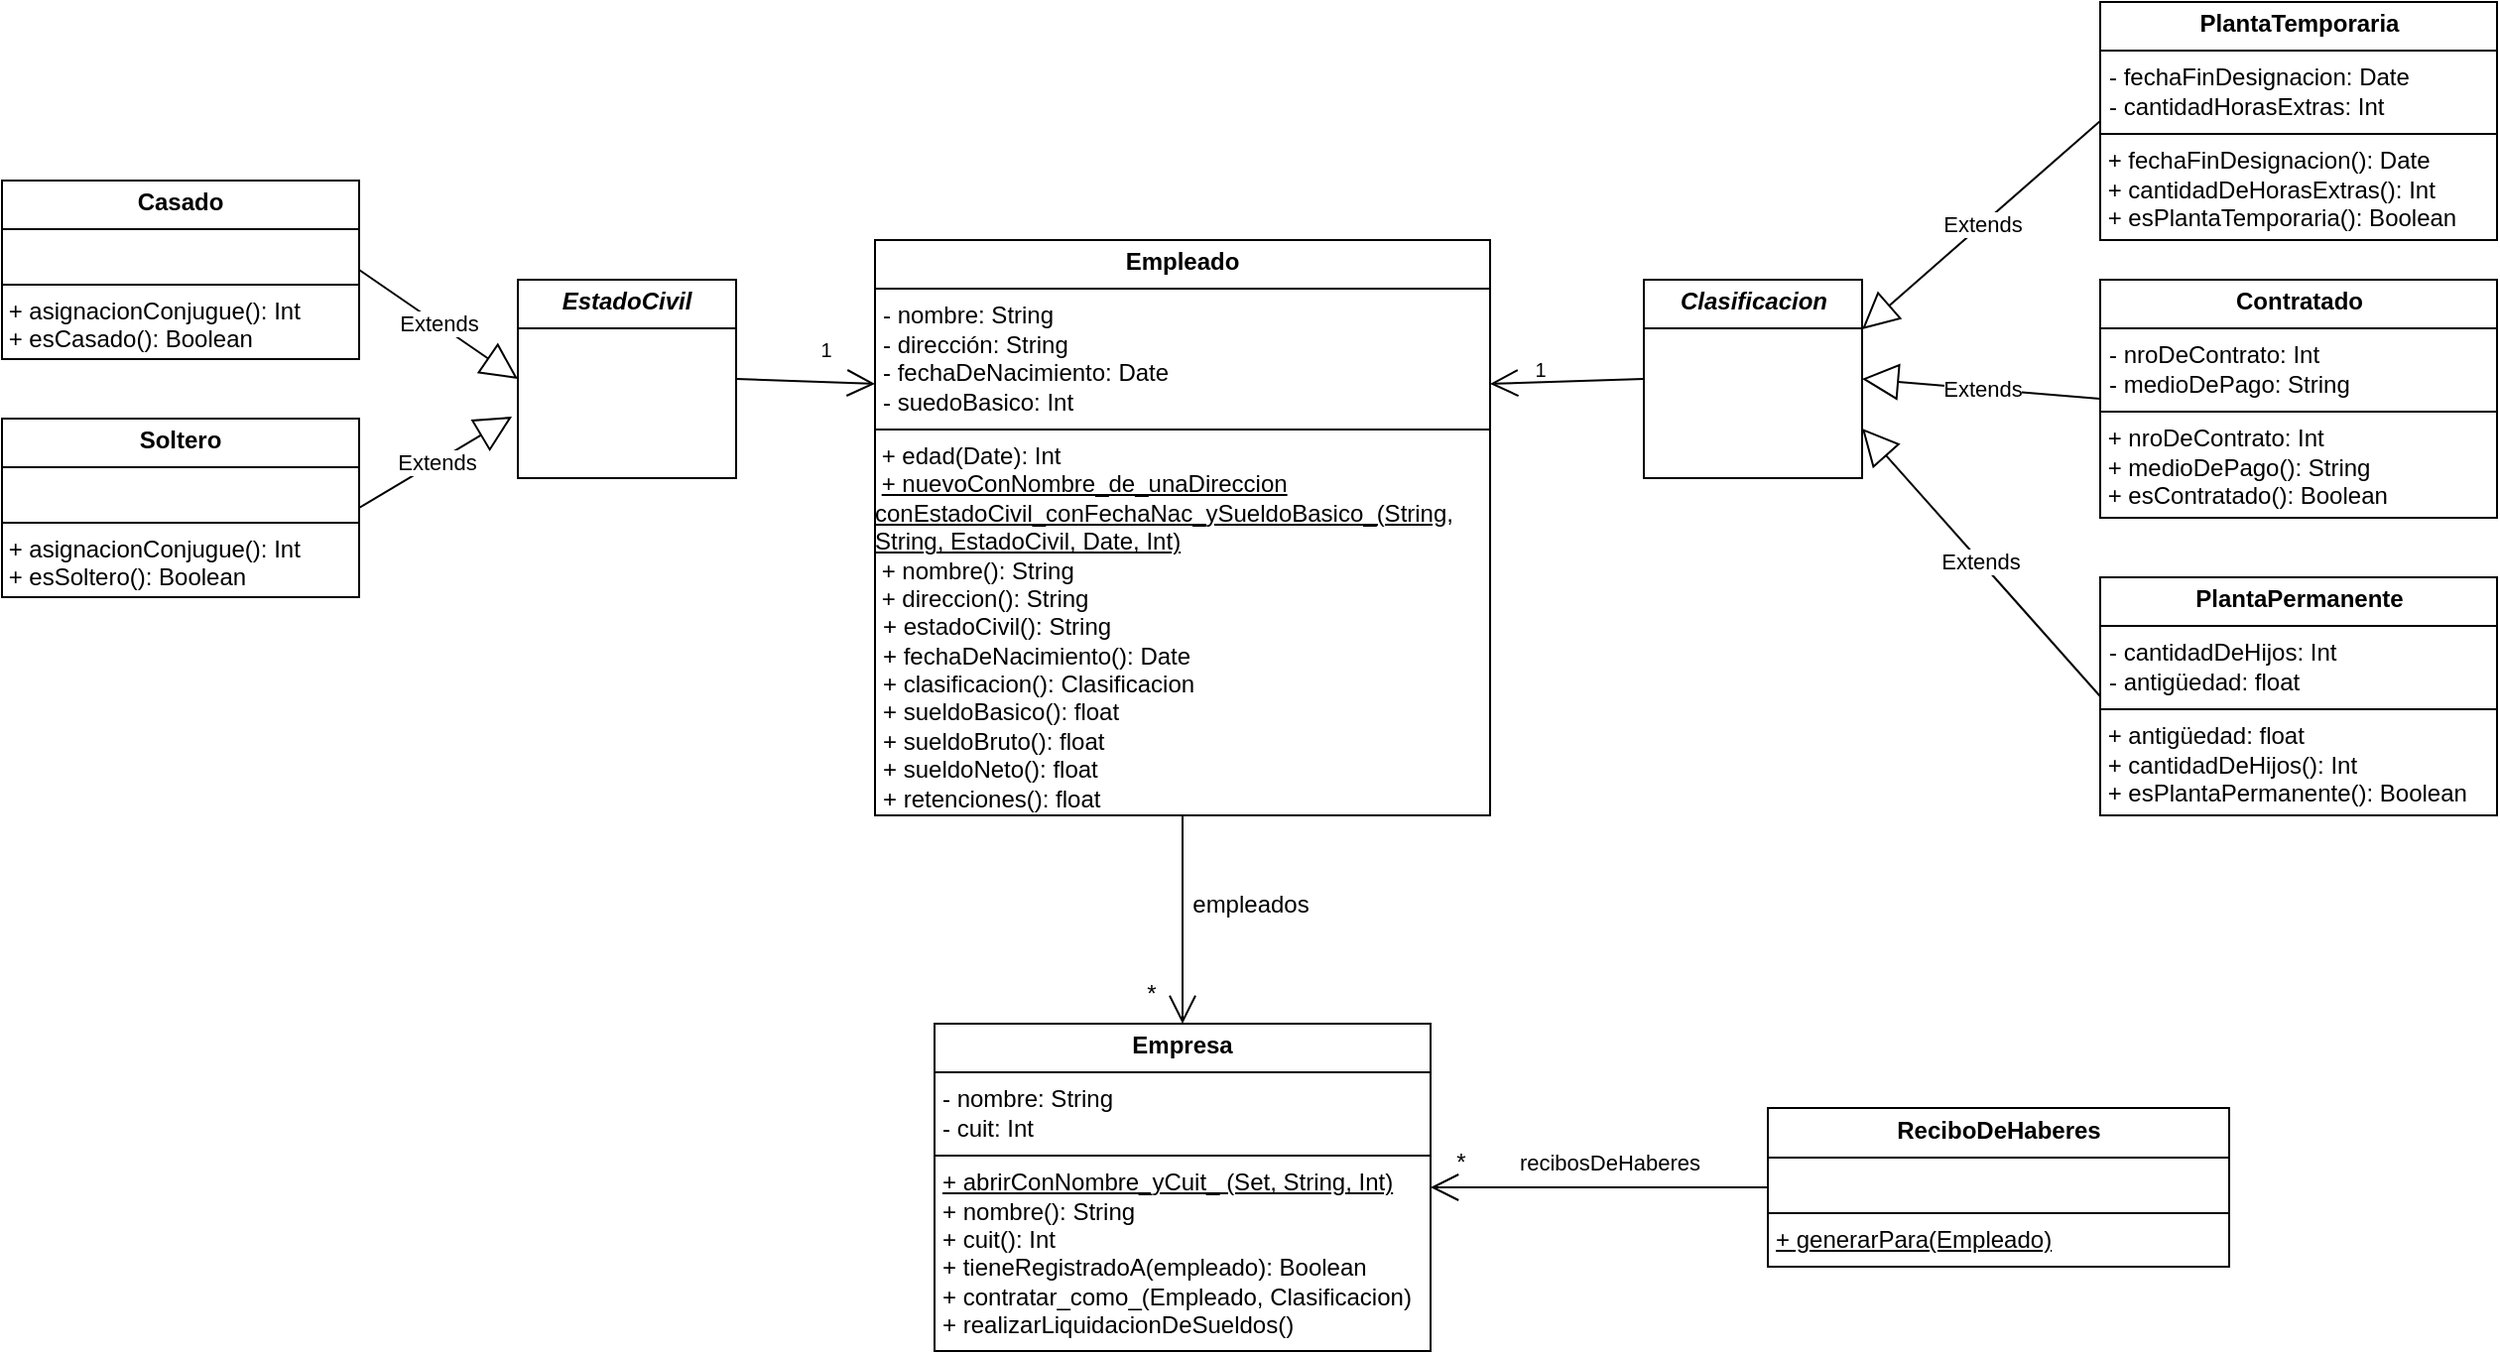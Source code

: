 <mxfile version="28.1.2">
  <diagram name="Página-1" id="VMDvP2rLo-K2ZTFbkS8l">
    <mxGraphModel dx="1699" dy="439" grid="1" gridSize="10" guides="1" tooltips="1" connect="1" arrows="1" fold="1" page="1" pageScale="1" pageWidth="827" pageHeight="1169" math="0" shadow="0">
      <root>
        <mxCell id="0" />
        <mxCell id="1" parent="0" />
        <mxCell id="hX6Qi4lx2mb64ksaS4z7-6" value="&lt;p style=&quot;margin:0px;margin-top:4px;text-align:center;&quot;&gt;&lt;b&gt;Empleado&lt;/b&gt;&lt;/p&gt;&lt;hr size=&quot;1&quot; style=&quot;border-style:solid;&quot;&gt;&lt;p style=&quot;margin:0px;margin-left:4px;&quot;&gt;- nombre: String&lt;/p&gt;&lt;p style=&quot;margin:0px;margin-left:4px;&quot;&gt;- dirección: String&lt;/p&gt;&lt;p style=&quot;margin:0px;margin-left:4px;&quot;&gt;&lt;span style=&quot;background-color: transparent; color: light-dark(rgb(0, 0, 0), rgb(255, 255, 255));&quot;&gt;- fechaDeNacimiento: Date&lt;/span&gt;&lt;/p&gt;&lt;p style=&quot;margin:0px;margin-left:4px;&quot;&gt;- suedoBasico: Int&lt;/p&gt;&lt;hr size=&quot;1&quot; style=&quot;border-style:solid;&quot;&gt;&lt;div&gt;&amp;nbsp;+ edad(Date): Int&lt;/div&gt;&lt;div&gt;&amp;nbsp;&lt;u&gt;+ nuevoConNombre_de_unaDireccion conEstadoCivil_conFechaNac_ySueldoBasico_(String, String, EstadoCivil, Date, Int)&lt;/u&gt;&lt;/div&gt;&lt;div&gt;&amp;nbsp;+ nombre(): String&lt;/div&gt;&lt;div&gt;&amp;nbsp;+ direccion(): String&lt;/div&gt;&lt;div&gt;&lt;p style=&quot;margin:0px;margin-left:4px;&quot;&gt;+ estadoCivil(): String&lt;/p&gt;&lt;p style=&quot;margin:0px;margin-left:4px;&quot;&gt;+ fechaDeNacimiento(): Date&lt;/p&gt;&lt;p style=&quot;margin:0px;margin-left:4px;&quot;&gt;+ clasificacion(): Clasificacion&lt;/p&gt;&lt;p style=&quot;margin:0px;margin-left:4px;&quot;&gt;+ sueldoBasico(): float&lt;/p&gt;&lt;p style=&quot;margin:0px;margin-left:4px;&quot;&gt;+ sueldoBruto(): float&lt;/p&gt;&lt;p style=&quot;margin:0px;margin-left:4px;&quot;&gt;+ sueldoNeto(): float&lt;/p&gt;&lt;p style=&quot;margin:0px;margin-left:4px;&quot;&gt;+ retenciones(): float&lt;/p&gt;&lt;br&gt;&lt;/div&gt;&lt;br&gt;&lt;div&gt;&lt;br&gt;&lt;/div&gt;" style="verticalAlign=top;align=left;overflow=fill;html=1;whiteSpace=wrap;" parent="1" vertex="1">
          <mxGeometry x="260" y="190" width="310" height="290" as="geometry" />
        </mxCell>
        <mxCell id="hX6Qi4lx2mb64ksaS4z7-7" value="&lt;p style=&quot;margin:0px;margin-top:4px;text-align:center;&quot;&gt;&lt;b&gt;Empresa&lt;/b&gt;&lt;/p&gt;&lt;hr size=&quot;1&quot; style=&quot;border-style:solid;&quot;&gt;&lt;p style=&quot;margin:0px;margin-left:4px;&quot;&gt;- nombre: String&lt;/p&gt;&lt;p style=&quot;margin:0px;margin-left:4px;&quot;&gt;- cuit: Int&lt;br&gt;&lt;/p&gt;&lt;hr size=&quot;1&quot; style=&quot;border-style:solid;&quot;&gt;&lt;p style=&quot;margin:0px;margin-left:4px;&quot;&gt;&lt;u&gt;+ abrirConNombre_yCuit_ (Set, String, Int)&lt;/u&gt;&lt;/p&gt;&lt;p style=&quot;margin:0px;margin-left:4px;&quot;&gt;+ nombre(): String&lt;/p&gt;&lt;p style=&quot;margin:0px;margin-left:4px;&quot;&gt;+ cuit(): Int&lt;/p&gt;&lt;p style=&quot;margin:0px;margin-left:4px;&quot;&gt;+&amp;nbsp;&lt;span style=&quot;background-color: transparent;&quot;&gt;tieneRegistradoA(empleado): Boolean&lt;/span&gt;&lt;/p&gt;&lt;p style=&quot;margin:0px;margin-left:4px;&quot;&gt;+&amp;nbsp;&lt;span style=&quot;background-color: transparent;&quot;&gt;contratar_como_(Empleado, Clasificacion)&lt;/span&gt;&lt;/p&gt;&lt;p style=&quot;margin:0px;margin-left:4px;&quot;&gt;&lt;span style=&quot;background-color: transparent;&quot;&gt;+&amp;nbsp;&lt;/span&gt;&lt;span style=&quot;background-color: transparent;&quot;&gt;realizarLiquidacionDeSueldos()&lt;/span&gt;&lt;/p&gt;&lt;div&gt;&lt;span style=&quot;background-color: transparent; color: light-dark(rgb(0, 0, 0), rgb(255, 255, 255));&quot;&gt;&lt;br&gt;&lt;/span&gt;&lt;/div&gt;" style="verticalAlign=top;align=left;overflow=fill;html=1;whiteSpace=wrap;" parent="1" vertex="1">
          <mxGeometry x="290" y="585" width="250" height="165" as="geometry" />
        </mxCell>
        <mxCell id="hX6Qi4lx2mb64ksaS4z7-10" value="empleados" style="text;html=1;align=center;verticalAlign=middle;resizable=0;points=[];autosize=1;strokeColor=none;fillColor=none;" parent="1" vertex="1">
          <mxGeometry x="409" y="510" width="80" height="30" as="geometry" />
        </mxCell>
        <mxCell id="hX6Qi4lx2mb64ksaS4z7-11" value="*" style="text;html=1;align=center;verticalAlign=middle;resizable=0;points=[];autosize=1;strokeColor=none;fillColor=none;" parent="1" vertex="1">
          <mxGeometry x="384" y="555" width="30" height="30" as="geometry" />
        </mxCell>
        <mxCell id="hX6Qi4lx2mb64ksaS4z7-14" value="&lt;p style=&quot;margin:0px;margin-top:4px;text-align:center;&quot;&gt;&lt;b&gt;PlantaPermanente&lt;/b&gt;&lt;/p&gt;&lt;hr size=&quot;1&quot; style=&quot;border-style:solid;&quot;&gt;&lt;p style=&quot;margin:0px;margin-left:4px;&quot;&gt;- cantidadDeHijos: Int&lt;br&gt;- antigüedad: float&lt;/p&gt;&lt;hr size=&quot;1&quot; style=&quot;border-style:solid;&quot;&gt;&amp;nbsp;+ antigüedad: float&lt;div&gt;&amp;nbsp;+&amp;nbsp;cantidadDeHijos(): Int&lt;/div&gt;&lt;div&gt;&amp;nbsp;+&amp;nbsp;esPlantaPermanente(): Boolean&lt;/div&gt;" style="verticalAlign=top;align=left;overflow=fill;html=1;whiteSpace=wrap;" parent="1" vertex="1">
          <mxGeometry x="877.5" y="360" width="200" height="120" as="geometry" />
        </mxCell>
        <mxCell id="hX6Qi4lx2mb64ksaS4z7-15" value="Extends" style="endArrow=block;endSize=16;endFill=0;html=1;rounded=0;exitX=0;exitY=0.5;exitDx=0;exitDy=0;entryX=1;entryY=0.75;entryDx=0;entryDy=0;" parent="1" source="hX6Qi4lx2mb64ksaS4z7-14" target="Scza3sKwVRDlB7ZsT4hL-4" edge="1">
          <mxGeometry width="160" relative="1" as="geometry">
            <mxPoint x="657.5" y="390" as="sourcePoint" />
            <mxPoint x="707.5" y="360" as="targetPoint" />
          </mxGeometry>
        </mxCell>
        <mxCell id="hX6Qi4lx2mb64ksaS4z7-17" value="" style="endArrow=open;endFill=1;endSize=12;html=1;rounded=0;exitX=0.5;exitY=1;exitDx=0;exitDy=0;entryX=0.5;entryY=0;entryDx=0;entryDy=0;" parent="1" source="hX6Qi4lx2mb64ksaS4z7-6" target="hX6Qi4lx2mb64ksaS4z7-7" edge="1">
          <mxGeometry width="160" relative="1" as="geometry">
            <mxPoint x="610" y="560" as="sourcePoint" />
            <mxPoint x="610" y="455" as="targetPoint" />
          </mxGeometry>
        </mxCell>
        <mxCell id="hX6Qi4lx2mb64ksaS4z7-19" value="&lt;p style=&quot;margin:0px;margin-top:4px;text-align:center;&quot;&gt;&lt;b&gt;PlantaTemporaria&lt;/b&gt;&lt;/p&gt;&lt;hr size=&quot;1&quot; style=&quot;border-style:solid;&quot;&gt;&lt;p style=&quot;margin:0px;margin-left:4px;&quot;&gt;- fechaFinDesignacion: Date&lt;br&gt;- cantidadHorasExtras: Int&lt;/p&gt;&lt;hr size=&quot;1&quot; style=&quot;border-style:solid;&quot;&gt;&amp;nbsp;+&amp;nbsp;fechaFinDesignacion(): Date&lt;div&gt;&amp;nbsp;+&amp;nbsp;cantidadDeHorasExtras(): Int&lt;/div&gt;&lt;div&gt;&amp;nbsp;+ esPlantaTemporaria(): Boolean&lt;/div&gt;" style="verticalAlign=top;align=left;overflow=fill;html=1;whiteSpace=wrap;" parent="1" vertex="1">
          <mxGeometry x="877.5" y="70" width="200" height="120" as="geometry" />
        </mxCell>
        <mxCell id="hX6Qi4lx2mb64ksaS4z7-20" value="Extends" style="endArrow=block;endSize=16;endFill=0;html=1;rounded=0;exitX=0;exitY=0.5;exitDx=0;exitDy=0;entryX=1;entryY=0.25;entryDx=0;entryDy=0;" parent="1" source="hX6Qi4lx2mb64ksaS4z7-19" target="Scza3sKwVRDlB7ZsT4hL-4" edge="1">
          <mxGeometry x="-0.005" width="160" relative="1" as="geometry">
            <mxPoint x="786.24" y="370" as="sourcePoint" />
            <mxPoint x="787.5" y="110" as="targetPoint" />
            <mxPoint as="offset" />
          </mxGeometry>
        </mxCell>
        <mxCell id="Scza3sKwVRDlB7ZsT4hL-2" value="&lt;p style=&quot;margin:0px;margin-top:4px;text-align:center;&quot;&gt;&lt;b&gt;Contratado&lt;/b&gt;&lt;/p&gt;&lt;hr size=&quot;1&quot; style=&quot;border-style:solid;&quot;&gt;&lt;p style=&quot;margin:0px;margin-left:4px;&quot;&gt;- nroDeContrato: Int&lt;/p&gt;&lt;p style=&quot;margin:0px;margin-left:4px;&quot;&gt;- medioDePago: String&lt;/p&gt;&lt;hr size=&quot;1&quot; style=&quot;border-style:solid;&quot;&gt;&amp;nbsp;+ nroDeContrato: Int&lt;div&gt;&amp;nbsp;+ medioDePago(): String&lt;/div&gt;&lt;div&gt;&amp;nbsp;+&amp;nbsp;esContratado(): Boolean&lt;/div&gt;" style="verticalAlign=top;align=left;overflow=fill;html=1;whiteSpace=wrap;" vertex="1" parent="1">
          <mxGeometry x="877.5" y="210" width="200" height="120" as="geometry" />
        </mxCell>
        <mxCell id="Scza3sKwVRDlB7ZsT4hL-3" value="Extends" style="endArrow=block;endSize=16;endFill=0;html=1;rounded=0;exitX=0;exitY=0.5;exitDx=0;exitDy=0;entryX=1;entryY=0.5;entryDx=0;entryDy=0;" edge="1" parent="1" source="Scza3sKwVRDlB7ZsT4hL-2" target="Scza3sKwVRDlB7ZsT4hL-4">
          <mxGeometry width="160" relative="1" as="geometry">
            <mxPoint x="854.5" y="280" as="sourcePoint" />
            <mxPoint x="737.5" y="250" as="targetPoint" />
          </mxGeometry>
        </mxCell>
        <mxCell id="Scza3sKwVRDlB7ZsT4hL-4" value="&lt;p style=&quot;margin:0px;margin-top:4px;text-align:center;&quot;&gt;&lt;b&gt;&lt;i&gt;Clasificacion&lt;/i&gt;&lt;/b&gt;&lt;/p&gt;&lt;hr size=&quot;1&quot; style=&quot;border-style:solid;&quot;&gt;&lt;p style=&quot;margin:0px;margin-left:4px;&quot;&gt;&lt;/p&gt;" style="verticalAlign=top;align=left;overflow=fill;html=1;whiteSpace=wrap;" vertex="1" parent="1">
          <mxGeometry x="647.5" y="210" width="110" height="100" as="geometry" />
        </mxCell>
        <mxCell id="Scza3sKwVRDlB7ZsT4hL-5" value="" style="endArrow=open;endSize=12;html=1;rounded=0;entryX=1;entryY=0.25;entryDx=0;entryDy=0;exitX=0;exitY=0.5;exitDx=0;exitDy=0;" edge="1" parent="1" source="Scza3sKwVRDlB7ZsT4hL-4" target="hX6Qi4lx2mb64ksaS4z7-6">
          <mxGeometry width="160" relative="1" as="geometry">
            <mxPoint x="630" y="590" as="sourcePoint" />
            <mxPoint x="790" y="590" as="targetPoint" />
          </mxGeometry>
        </mxCell>
        <mxCell id="Scza3sKwVRDlB7ZsT4hL-6" value="&lt;font size=&quot;1&quot;&gt;1&lt;/font&gt;" style="text;html=1;align=center;verticalAlign=middle;resizable=0;points=[];autosize=1;strokeColor=none;fillColor=none;" vertex="1" parent="1">
          <mxGeometry x="580" y="240" width="30" height="30" as="geometry" />
        </mxCell>
        <mxCell id="Scza3sKwVRDlB7ZsT4hL-8" value="&lt;p style=&quot;margin:0px;margin-top:4px;text-align:center;&quot;&gt;&lt;b&gt;&lt;i&gt;EstadoCivil&lt;/i&gt;&lt;/b&gt;&lt;/p&gt;&lt;hr size=&quot;1&quot; style=&quot;border-style:solid;&quot;&gt;&lt;p style=&quot;margin:0px;margin-left:4px;&quot;&gt;&lt;/p&gt;" style="verticalAlign=top;align=left;overflow=fill;html=1;whiteSpace=wrap;" vertex="1" parent="1">
          <mxGeometry x="80" y="210" width="110" height="100" as="geometry" />
        </mxCell>
        <mxCell id="Scza3sKwVRDlB7ZsT4hL-9" value="" style="endArrow=open;endSize=12;html=1;rounded=0;entryX=0;entryY=0.25;entryDx=0;entryDy=0;exitX=1;exitY=0.5;exitDx=0;exitDy=0;" edge="1" parent="1" source="Scza3sKwVRDlB7ZsT4hL-8" target="hX6Qi4lx2mb64ksaS4z7-6">
          <mxGeometry width="160" relative="1" as="geometry">
            <mxPoint x="658" y="280" as="sourcePoint" />
            <mxPoint x="580" y="273" as="targetPoint" />
          </mxGeometry>
        </mxCell>
        <mxCell id="Scza3sKwVRDlB7ZsT4hL-10" value="&lt;font size=&quot;1&quot;&gt;1&lt;/font&gt;" style="text;html=1;align=center;verticalAlign=middle;resizable=0;points=[];autosize=1;strokeColor=none;fillColor=none;" vertex="1" parent="1">
          <mxGeometry x="220" y="230" width="30" height="30" as="geometry" />
        </mxCell>
        <mxCell id="Scza3sKwVRDlB7ZsT4hL-11" value="&lt;p style=&quot;margin:0px;margin-top:4px;text-align:center;&quot;&gt;&lt;b&gt;Casado&lt;/b&gt;&lt;/p&gt;&lt;hr size=&quot;1&quot; style=&quot;border-style:solid;&quot;&gt;&lt;p style=&quot;margin:0px;margin-left:4px;&quot;&gt;&lt;br&gt;&lt;/p&gt;&lt;hr size=&quot;1&quot; style=&quot;border-style:solid;&quot;&gt;&amp;nbsp;+ asignacionConjugue(): Int&lt;br&gt;&lt;div&gt;&amp;nbsp;+ esCasado(): Boolean&lt;/div&gt;" style="verticalAlign=top;align=left;overflow=fill;html=1;whiteSpace=wrap;" vertex="1" parent="1">
          <mxGeometry x="-180" y="160" width="180" height="90" as="geometry" />
        </mxCell>
        <mxCell id="Scza3sKwVRDlB7ZsT4hL-12" value="&lt;p style=&quot;margin:0px;margin-top:4px;text-align:center;&quot;&gt;&lt;b&gt;Soltero&lt;/b&gt;&lt;/p&gt;&lt;hr size=&quot;1&quot; style=&quot;border-style:solid;&quot;&gt;&lt;p style=&quot;margin:0px;margin-left:4px;&quot;&gt;&lt;br&gt;&lt;/p&gt;&lt;hr size=&quot;1&quot; style=&quot;border-style:solid;&quot;&gt;&amp;nbsp;+ asignacionConjugue(): Int&lt;br&gt;&lt;div&gt;&amp;nbsp;+ esSoltero(): Boolean&lt;/div&gt;" style="verticalAlign=top;align=left;overflow=fill;html=1;whiteSpace=wrap;" vertex="1" parent="1">
          <mxGeometry x="-180" y="280" width="180" height="90" as="geometry" />
        </mxCell>
        <mxCell id="Scza3sKwVRDlB7ZsT4hL-13" value="Extends" style="endArrow=block;endSize=16;endFill=0;html=1;rounded=0;exitX=1;exitY=0.5;exitDx=0;exitDy=0;entryX=-0.027;entryY=0.69;entryDx=0;entryDy=0;entryPerimeter=0;" edge="1" parent="1" source="Scza3sKwVRDlB7ZsT4hL-12" target="Scza3sKwVRDlB7ZsT4hL-8">
          <mxGeometry width="160" relative="1" as="geometry">
            <mxPoint x="120" y="330" as="sourcePoint" />
            <mxPoint x="280" y="330" as="targetPoint" />
          </mxGeometry>
        </mxCell>
        <mxCell id="Scza3sKwVRDlB7ZsT4hL-14" value="Extends" style="endArrow=block;endSize=16;endFill=0;html=1;rounded=0;exitX=1;exitY=0.5;exitDx=0;exitDy=0;entryX=0;entryY=0.5;entryDx=0;entryDy=0;" edge="1" parent="1" source="Scza3sKwVRDlB7ZsT4hL-11" target="Scza3sKwVRDlB7ZsT4hL-8">
          <mxGeometry width="160" relative="1" as="geometry">
            <mxPoint x="30" y="365" as="sourcePoint" />
            <mxPoint x="87" y="289" as="targetPoint" />
          </mxGeometry>
        </mxCell>
        <mxCell id="Scza3sKwVRDlB7ZsT4hL-15" value="&lt;p style=&quot;margin:0px;margin-top:4px;text-align:center;&quot;&gt;&lt;b&gt;ReciboDeHaberes&lt;/b&gt;&lt;/p&gt;&lt;hr size=&quot;1&quot; style=&quot;border-style:solid;&quot;&gt;&lt;p style=&quot;margin:0px;margin-left:4px;&quot;&gt;&lt;br&gt;&lt;/p&gt;&lt;hr size=&quot;1&quot; style=&quot;border-style:solid;&quot;&gt;&lt;p style=&quot;margin:0px;margin-left:4px;&quot;&gt;&lt;u&gt;+ generarPara(Empleado)&lt;/u&gt;&lt;/p&gt;&lt;div&gt;&lt;span style=&quot;background-color: transparent; color: light-dark(rgb(0, 0, 0), rgb(255, 255, 255));&quot;&gt;&lt;br&gt;&lt;/span&gt;&lt;/div&gt;" style="verticalAlign=top;align=left;overflow=fill;html=1;whiteSpace=wrap;" vertex="1" parent="1">
          <mxGeometry x="710" y="627.5" width="232.5" height="80" as="geometry" />
        </mxCell>
        <mxCell id="Scza3sKwVRDlB7ZsT4hL-16" value="" style="endArrow=open;endFill=1;endSize=12;html=1;rounded=0;exitX=0;exitY=0.5;exitDx=0;exitDy=0;entryX=1;entryY=0.5;entryDx=0;entryDy=0;" edge="1" parent="1" source="Scza3sKwVRDlB7ZsT4hL-15" target="hX6Qi4lx2mb64ksaS4z7-7">
          <mxGeometry width="160" relative="1" as="geometry">
            <mxPoint x="425" y="490" as="sourcePoint" />
            <mxPoint x="425" y="595" as="targetPoint" />
          </mxGeometry>
        </mxCell>
        <mxCell id="Scza3sKwVRDlB7ZsT4hL-17" value="*" style="text;html=1;align=center;verticalAlign=middle;resizable=0;points=[];autosize=1;strokeColor=none;fillColor=none;" vertex="1" parent="1">
          <mxGeometry x="540" y="640" width="30" height="30" as="geometry" />
        </mxCell>
        <mxCell id="Scza3sKwVRDlB7ZsT4hL-18" value="&lt;font style=&quot;font-size: 11px;&quot;&gt;recibosDeHaberes&lt;/font&gt;" style="text;html=1;align=center;verticalAlign=middle;resizable=0;points=[];autosize=1;strokeColor=none;fillColor=none;" vertex="1" parent="1">
          <mxGeometry x="575" y="640" width="110" height="30" as="geometry" />
        </mxCell>
      </root>
    </mxGraphModel>
  </diagram>
</mxfile>
